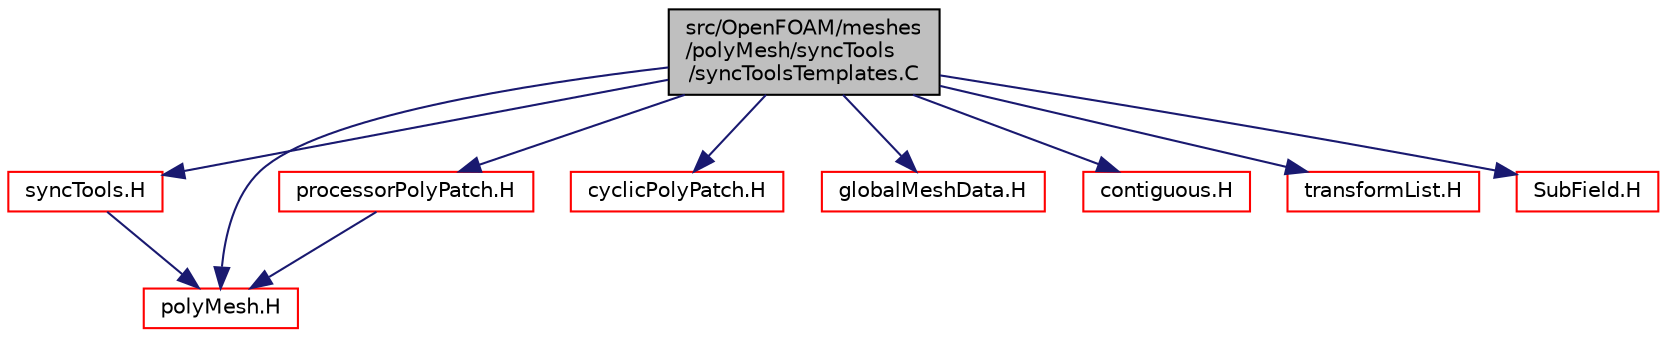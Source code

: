 digraph "src/OpenFOAM/meshes/polyMesh/syncTools/syncToolsTemplates.C"
{
  bgcolor="transparent";
  edge [fontname="Helvetica",fontsize="10",labelfontname="Helvetica",labelfontsize="10"];
  node [fontname="Helvetica",fontsize="10",shape=record];
  Node1 [label="src/OpenFOAM/meshes\l/polyMesh/syncTools\l/syncToolsTemplates.C",height=0.2,width=0.4,color="black", fillcolor="grey75", style="filled" fontcolor="black"];
  Node1 -> Node2 [color="midnightblue",fontsize="10",style="solid",fontname="Helvetica"];
  Node2 [label="syncTools.H",height=0.2,width=0.4,color="red",URL="$syncTools_8H.html"];
  Node2 -> Node3 [color="midnightblue",fontsize="10",style="solid",fontname="Helvetica"];
  Node3 [label="polyMesh.H",height=0.2,width=0.4,color="red",URL="$polyMesh_8H.html"];
  Node1 -> Node3 [color="midnightblue",fontsize="10",style="solid",fontname="Helvetica"];
  Node1 -> Node4 [color="midnightblue",fontsize="10",style="solid",fontname="Helvetica"];
  Node4 [label="processorPolyPatch.H",height=0.2,width=0.4,color="red",URL="$processorPolyPatch_8H.html"];
  Node4 -> Node3 [color="midnightblue",fontsize="10",style="solid",fontname="Helvetica"];
  Node1 -> Node5 [color="midnightblue",fontsize="10",style="solid",fontname="Helvetica"];
  Node5 [label="cyclicPolyPatch.H",height=0.2,width=0.4,color="red",URL="$cyclicPolyPatch_8H.html"];
  Node1 -> Node6 [color="midnightblue",fontsize="10",style="solid",fontname="Helvetica"];
  Node6 [label="globalMeshData.H",height=0.2,width=0.4,color="red",URL="$globalMeshData_8H.html"];
  Node1 -> Node7 [color="midnightblue",fontsize="10",style="solid",fontname="Helvetica"];
  Node7 [label="contiguous.H",height=0.2,width=0.4,color="red",URL="$contiguous_8H.html"];
  Node1 -> Node8 [color="midnightblue",fontsize="10",style="solid",fontname="Helvetica"];
  Node8 [label="transformList.H",height=0.2,width=0.4,color="red",URL="$transformList_8H.html",tooltip="Spatial transformation functions for list of values and primitive fields. "];
  Node1 -> Node9 [color="midnightblue",fontsize="10",style="solid",fontname="Helvetica"];
  Node9 [label="SubField.H",height=0.2,width=0.4,color="red",URL="$SubField_8H.html"];
}
